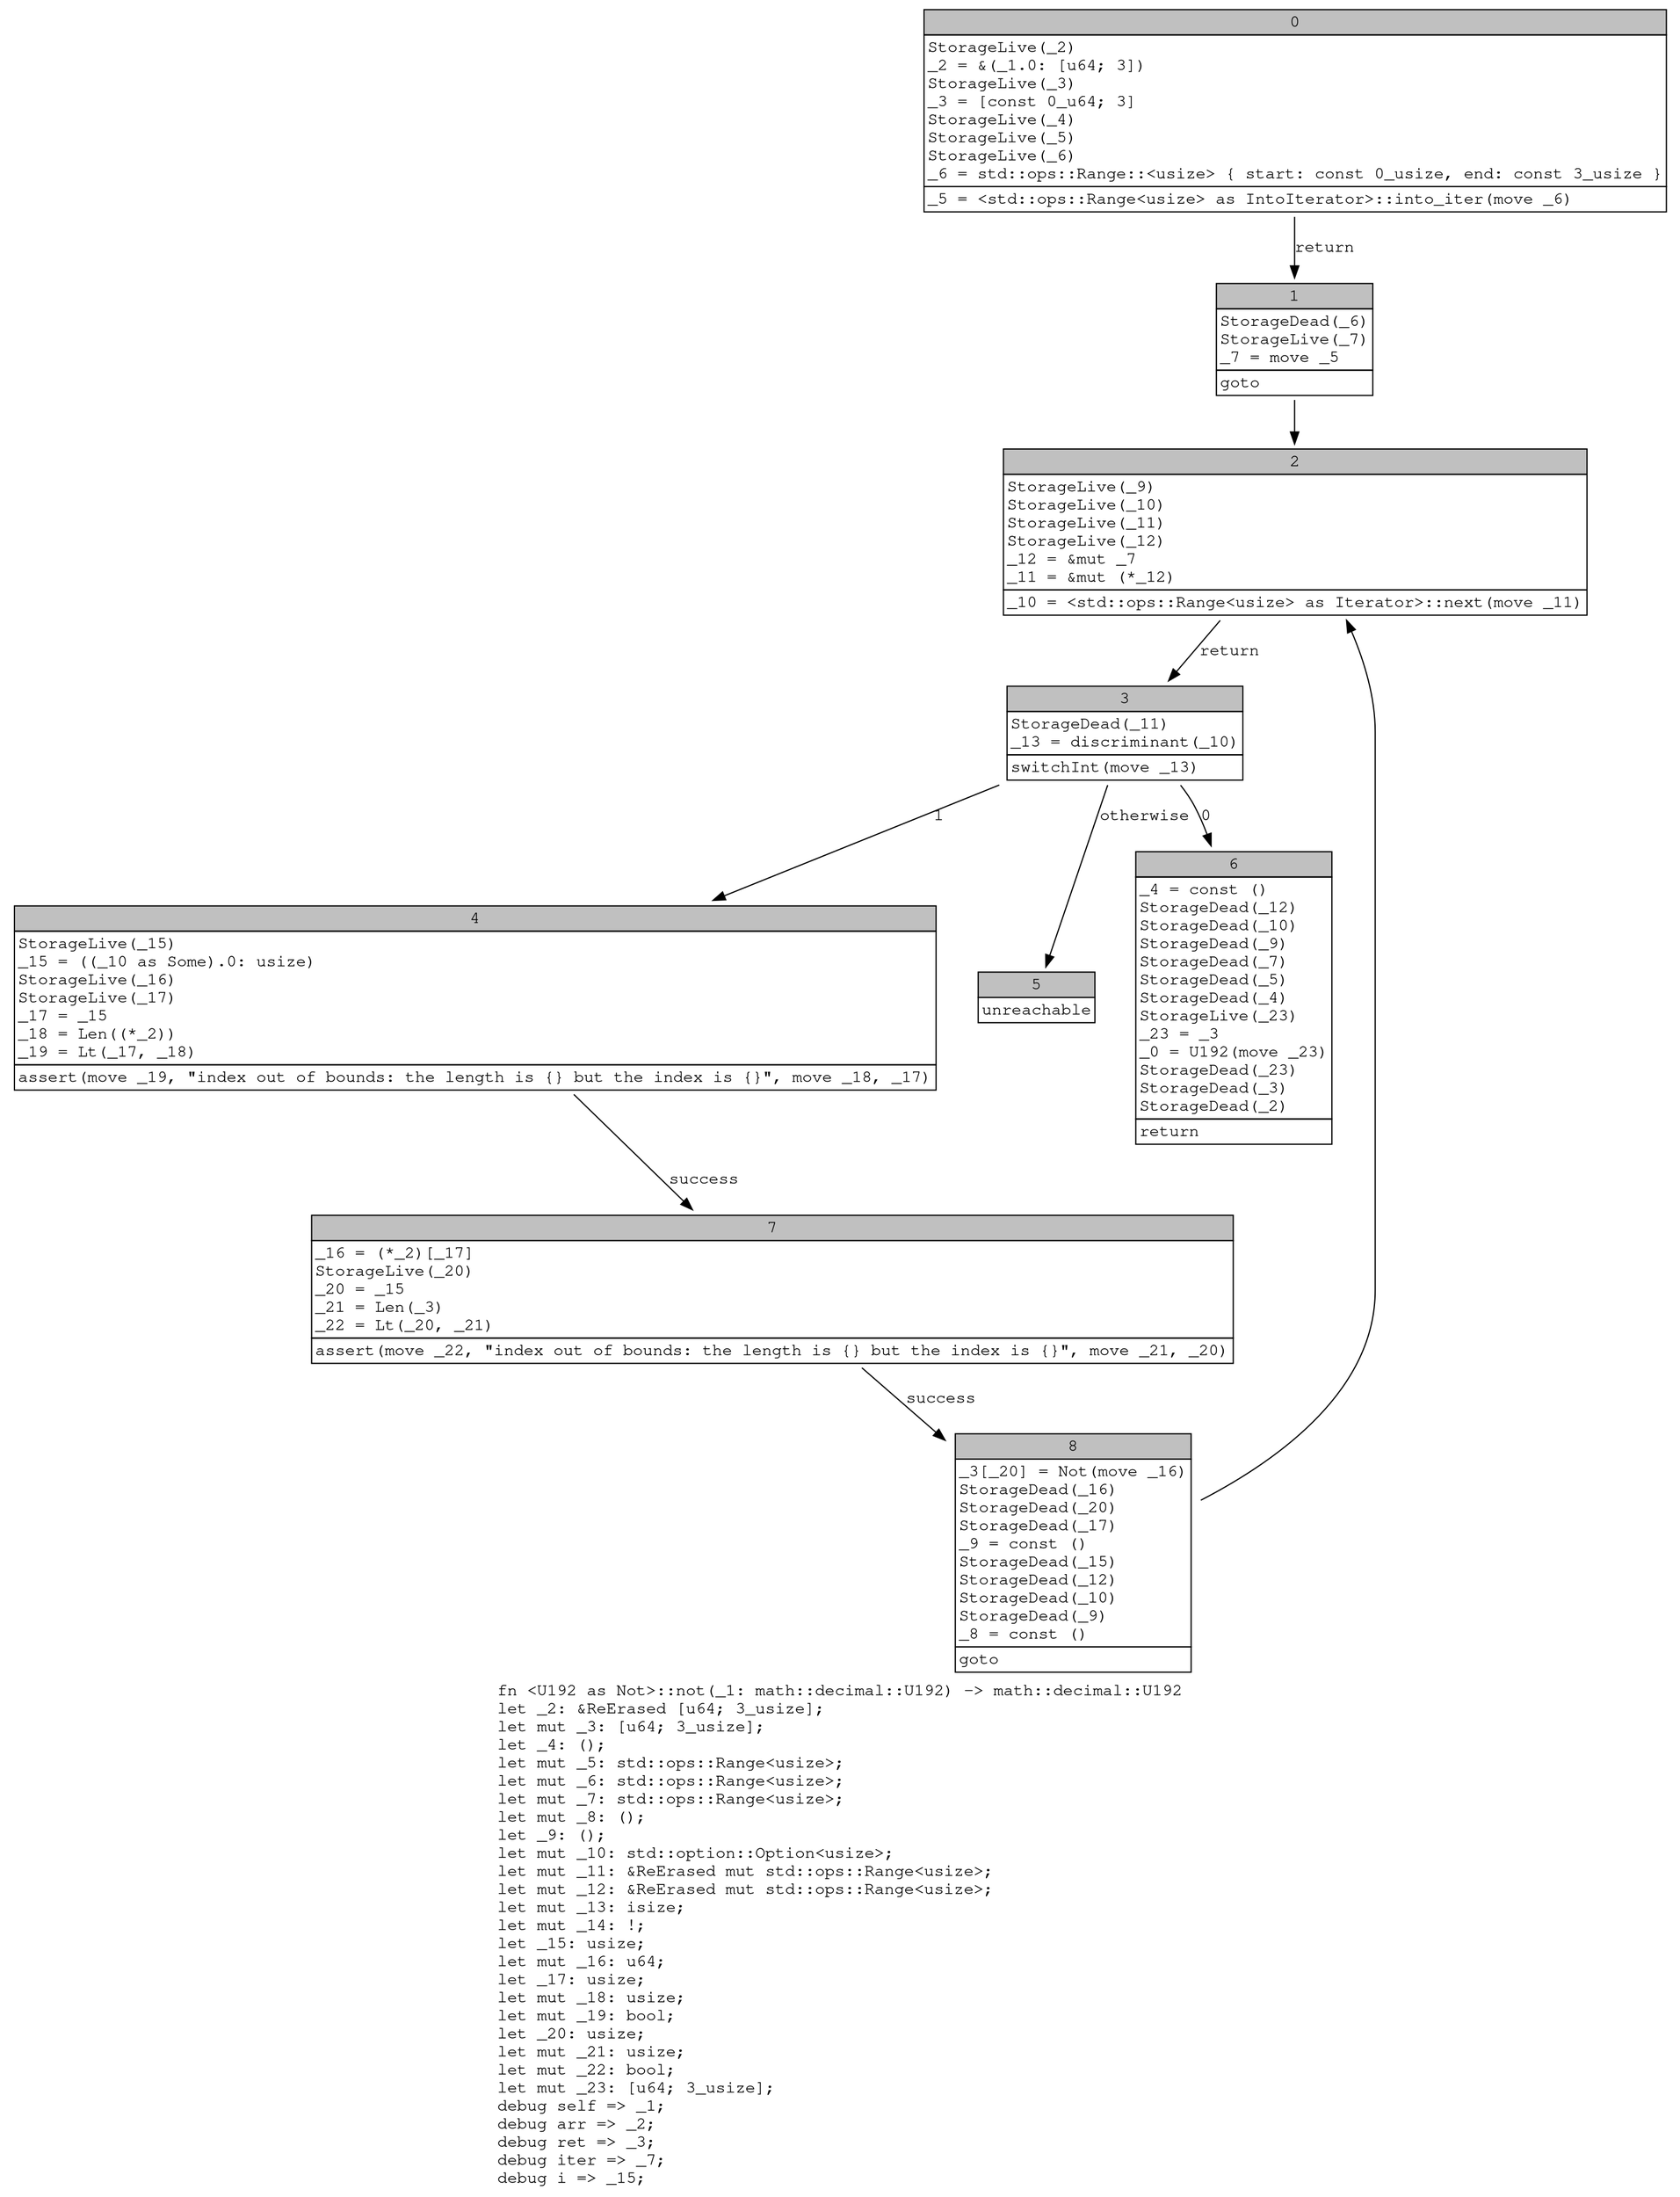 digraph Mir_0_968 {
    graph [fontname="Courier, monospace"];
    node [fontname="Courier, monospace"];
    edge [fontname="Courier, monospace"];
    label=<fn &lt;U192 as Not&gt;::not(_1: math::decimal::U192) -&gt; math::decimal::U192<br align="left"/>let _2: &amp;ReErased [u64; 3_usize];<br align="left"/>let mut _3: [u64; 3_usize];<br align="left"/>let _4: ();<br align="left"/>let mut _5: std::ops::Range&lt;usize&gt;;<br align="left"/>let mut _6: std::ops::Range&lt;usize&gt;;<br align="left"/>let mut _7: std::ops::Range&lt;usize&gt;;<br align="left"/>let mut _8: ();<br align="left"/>let _9: ();<br align="left"/>let mut _10: std::option::Option&lt;usize&gt;;<br align="left"/>let mut _11: &amp;ReErased mut std::ops::Range&lt;usize&gt;;<br align="left"/>let mut _12: &amp;ReErased mut std::ops::Range&lt;usize&gt;;<br align="left"/>let mut _13: isize;<br align="left"/>let mut _14: !;<br align="left"/>let _15: usize;<br align="left"/>let mut _16: u64;<br align="left"/>let _17: usize;<br align="left"/>let mut _18: usize;<br align="left"/>let mut _19: bool;<br align="left"/>let _20: usize;<br align="left"/>let mut _21: usize;<br align="left"/>let mut _22: bool;<br align="left"/>let mut _23: [u64; 3_usize];<br align="left"/>debug self =&gt; _1;<br align="left"/>debug arr =&gt; _2;<br align="left"/>debug ret =&gt; _3;<br align="left"/>debug iter =&gt; _7;<br align="left"/>debug i =&gt; _15;<br align="left"/>>;
    bb0__0_968 [shape="none", label=<<table border="0" cellborder="1" cellspacing="0"><tr><td bgcolor="gray" align="center" colspan="1">0</td></tr><tr><td align="left" balign="left">StorageLive(_2)<br/>_2 = &amp;(_1.0: [u64; 3])<br/>StorageLive(_3)<br/>_3 = [const 0_u64; 3]<br/>StorageLive(_4)<br/>StorageLive(_5)<br/>StorageLive(_6)<br/>_6 = std::ops::Range::&lt;usize&gt; { start: const 0_usize, end: const 3_usize }<br/></td></tr><tr><td align="left">_5 = &lt;std::ops::Range&lt;usize&gt; as IntoIterator&gt;::into_iter(move _6)</td></tr></table>>];
    bb1__0_968 [shape="none", label=<<table border="0" cellborder="1" cellspacing="0"><tr><td bgcolor="gray" align="center" colspan="1">1</td></tr><tr><td align="left" balign="left">StorageDead(_6)<br/>StorageLive(_7)<br/>_7 = move _5<br/></td></tr><tr><td align="left">goto</td></tr></table>>];
    bb2__0_968 [shape="none", label=<<table border="0" cellborder="1" cellspacing="0"><tr><td bgcolor="gray" align="center" colspan="1">2</td></tr><tr><td align="left" balign="left">StorageLive(_9)<br/>StorageLive(_10)<br/>StorageLive(_11)<br/>StorageLive(_12)<br/>_12 = &amp;mut _7<br/>_11 = &amp;mut (*_12)<br/></td></tr><tr><td align="left">_10 = &lt;std::ops::Range&lt;usize&gt; as Iterator&gt;::next(move _11)</td></tr></table>>];
    bb3__0_968 [shape="none", label=<<table border="0" cellborder="1" cellspacing="0"><tr><td bgcolor="gray" align="center" colspan="1">3</td></tr><tr><td align="left" balign="left">StorageDead(_11)<br/>_13 = discriminant(_10)<br/></td></tr><tr><td align="left">switchInt(move _13)</td></tr></table>>];
    bb4__0_968 [shape="none", label=<<table border="0" cellborder="1" cellspacing="0"><tr><td bgcolor="gray" align="center" colspan="1">4</td></tr><tr><td align="left" balign="left">StorageLive(_15)<br/>_15 = ((_10 as Some).0: usize)<br/>StorageLive(_16)<br/>StorageLive(_17)<br/>_17 = _15<br/>_18 = Len((*_2))<br/>_19 = Lt(_17, _18)<br/></td></tr><tr><td align="left">assert(move _19, &quot;index out of bounds: the length is {} but the index is {}&quot;, move _18, _17)</td></tr></table>>];
    bb5__0_968 [shape="none", label=<<table border="0" cellborder="1" cellspacing="0"><tr><td bgcolor="gray" align="center" colspan="1">5</td></tr><tr><td align="left">unreachable</td></tr></table>>];
    bb6__0_968 [shape="none", label=<<table border="0" cellborder="1" cellspacing="0"><tr><td bgcolor="gray" align="center" colspan="1">6</td></tr><tr><td align="left" balign="left">_4 = const ()<br/>StorageDead(_12)<br/>StorageDead(_10)<br/>StorageDead(_9)<br/>StorageDead(_7)<br/>StorageDead(_5)<br/>StorageDead(_4)<br/>StorageLive(_23)<br/>_23 = _3<br/>_0 = U192(move _23)<br/>StorageDead(_23)<br/>StorageDead(_3)<br/>StorageDead(_2)<br/></td></tr><tr><td align="left">return</td></tr></table>>];
    bb7__0_968 [shape="none", label=<<table border="0" cellborder="1" cellspacing="0"><tr><td bgcolor="gray" align="center" colspan="1">7</td></tr><tr><td align="left" balign="left">_16 = (*_2)[_17]<br/>StorageLive(_20)<br/>_20 = _15<br/>_21 = Len(_3)<br/>_22 = Lt(_20, _21)<br/></td></tr><tr><td align="left">assert(move _22, &quot;index out of bounds: the length is {} but the index is {}&quot;, move _21, _20)</td></tr></table>>];
    bb8__0_968 [shape="none", label=<<table border="0" cellborder="1" cellspacing="0"><tr><td bgcolor="gray" align="center" colspan="1">8</td></tr><tr><td align="left" balign="left">_3[_20] = Not(move _16)<br/>StorageDead(_16)<br/>StorageDead(_20)<br/>StorageDead(_17)<br/>_9 = const ()<br/>StorageDead(_15)<br/>StorageDead(_12)<br/>StorageDead(_10)<br/>StorageDead(_9)<br/>_8 = const ()<br/></td></tr><tr><td align="left">goto</td></tr></table>>];
    bb0__0_968 -> bb1__0_968 [label="return"];
    bb1__0_968 -> bb2__0_968 [label=""];
    bb2__0_968 -> bb3__0_968 [label="return"];
    bb3__0_968 -> bb6__0_968 [label="0"];
    bb3__0_968 -> bb4__0_968 [label="1"];
    bb3__0_968 -> bb5__0_968 [label="otherwise"];
    bb4__0_968 -> bb7__0_968 [label="success"];
    bb7__0_968 -> bb8__0_968 [label="success"];
    bb8__0_968 -> bb2__0_968 [label=""];
}
